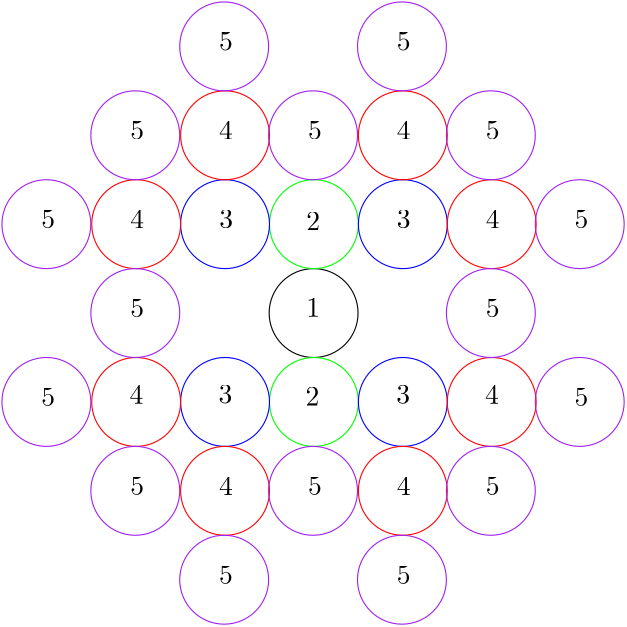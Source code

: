 <?xml version="1.0"?>
<!DOCTYPE ipe SYSTEM "ipe.dtd">
<ipe version="70005" creator="Ipe 7.1.1">
<info created="D:20140415193546" modified="D:20140416201019"/>
<ipestyle name="basic">
<symbol name="arrow/arc(spx)">
<path stroke="sym-stroke" fill="sym-stroke" pen="sym-pen">
0 0 m
-1 0.333 l
-1 -0.333 l
h
</path>
</symbol>
<symbol name="arrow/farc(spx)">
<path stroke="sym-stroke" fill="white" pen="sym-pen">
0 0 m
-1 0.333 l
-1 -0.333 l
h
</path>
</symbol>
<symbol name="mark/circle(sx)" transformations="translations">
<path fill="sym-stroke">
0.6 0 0 0.6 0 0 e
0.4 0 0 0.4 0 0 e
</path>
</symbol>
<symbol name="mark/disk(sx)" transformations="translations">
<path fill="sym-stroke">
0.6 0 0 0.6 0 0 e
</path>
</symbol>
<symbol name="mark/fdisk(sfx)" transformations="translations">
<group>
<path fill="sym-fill">
0.5 0 0 0.5 0 0 e
</path>
<path fill="sym-stroke" fillrule="eofill">
0.6 0 0 0.6 0 0 e
0.4 0 0 0.4 0 0 e
</path>
</group>
</symbol>
<symbol name="mark/box(sx)" transformations="translations">
<path fill="sym-stroke" fillrule="eofill">
-0.6 -0.6 m
0.6 -0.6 l
0.6 0.6 l
-0.6 0.6 l
h
-0.4 -0.4 m
0.4 -0.4 l
0.4 0.4 l
-0.4 0.4 l
h
</path>
</symbol>
<symbol name="mark/square(sx)" transformations="translations">
<path fill="sym-stroke">
-0.6 -0.6 m
0.6 -0.6 l
0.6 0.6 l
-0.6 0.6 l
h
</path>
</symbol>
<symbol name="mark/fsquare(sfx)" transformations="translations">
<group>
<path fill="sym-fill">
-0.5 -0.5 m
0.5 -0.5 l
0.5 0.5 l
-0.5 0.5 l
h
</path>
<path fill="sym-stroke" fillrule="eofill">
-0.6 -0.6 m
0.6 -0.6 l
0.6 0.6 l
-0.6 0.6 l
h
-0.4 -0.4 m
0.4 -0.4 l
0.4 0.4 l
-0.4 0.4 l
h
</path>
</group>
</symbol>
<symbol name="mark/cross(sx)" transformations="translations">
<group>
<path fill="sym-stroke">
-0.43 -0.57 m
0.57 0.43 l
0.43 0.57 l
-0.57 -0.43 l
h
</path>
<path fill="sym-stroke">
-0.43 0.57 m
0.57 -0.43 l
0.43 -0.57 l
-0.57 0.43 l
h
</path>
</group>
</symbol>
<symbol name="arrow/fnormal(spx)">
<path stroke="sym-stroke" fill="white" pen="sym-pen">
0 0 m
-1 0.333 l
-1 -0.333 l
h
</path>
</symbol>
<symbol name="arrow/pointed(spx)">
<path stroke="sym-stroke" fill="sym-stroke" pen="sym-pen">
0 0 m
-1 0.333 l
-0.8 0 l
-1 -0.333 l
h
</path>
</symbol>
<symbol name="arrow/fpointed(spx)">
<path stroke="sym-stroke" fill="white" pen="sym-pen">
0 0 m
-1 0.333 l
-0.8 0 l
-1 -0.333 l
h
</path>
</symbol>
<symbol name="arrow/linear(spx)">
<path stroke="sym-stroke" pen="sym-pen">
-1 0.333 m
0 0 l
-1 -0.333 l
</path>
</symbol>
<symbol name="arrow/fdouble(spx)">
<path stroke="sym-stroke" fill="white" pen="sym-pen">
0 0 m
-1 0.333 l
-1 -0.333 l
h
-1 0 m
-2 0.333 l
-2 -0.333 l
h
</path>
</symbol>
<symbol name="arrow/double(spx)">
<path stroke="sym-stroke" fill="sym-stroke" pen="sym-pen">
0 0 m
-1 0.333 l
-1 -0.333 l
h
-1 0 m
-2 0.333 l
-2 -0.333 l
h
</path>
</symbol>
<pen name="heavier" value="0.8"/>
<pen name="fat" value="1.2"/>
<pen name="ultrafat" value="2"/>
<symbolsize name="large" value="5"/>
<symbolsize name="small" value="2"/>
<symbolsize name="tiny" value="1.1"/>
<arrowsize name="large" value="10"/>
<arrowsize name="small" value="5"/>
<arrowsize name="tiny" value="3"/>
<color name="red" value="1 0 0"/>
<color name="green" value="0 1 0"/>
<color name="blue" value="0 0 1"/>
<color name="yellow" value="1 1 0"/>
<color name="orange" value="1 0.647 0"/>
<color name="gold" value="1 0.843 0"/>
<color name="purple" value="0.627 0.125 0.941"/>
<color name="gray" value="0.745"/>
<color name="brown" value="0.647 0.165 0.165"/>
<color name="navy" value="0 0 0.502"/>
<color name="pink" value="1 0.753 0.796"/>
<color name="seagreen" value="0.18 0.545 0.341"/>
<color name="turquoise" value="0.251 0.878 0.816"/>
<color name="violet" value="0.933 0.51 0.933"/>
<color name="darkblue" value="0 0 0.545"/>
<color name="darkcyan" value="0 0.545 0.545"/>
<color name="darkgray" value="0.663"/>
<color name="darkgreen" value="0 0.392 0"/>
<color name="darkmagenta" value="0.545 0 0.545"/>
<color name="darkorange" value="1 0.549 0"/>
<color name="darkred" value="0.545 0 0"/>
<color name="lightblue" value="0.678 0.847 0.902"/>
<color name="lightcyan" value="0.878 1 1"/>
<color name="lightgray" value="0.827"/>
<color name="lightgreen" value="0.565 0.933 0.565"/>
<color name="lightyellow" value="1 1 0.878"/>
<dashstyle name="dashed" value="[4] 0"/>
<dashstyle name="dotted" value="[1 3] 0"/>
<dashstyle name="dash dotted" value="[4 2 1 2] 0"/>
<dashstyle name="dash dot dotted" value="[4 2 1 2 1 2] 0"/>
<textsize name="large" value="\large"/>
<textsize name="Large" value="\Large"/>
<textsize name="LARGE" value="\LARGE"/>
<textsize name="huge" value="\huge"/>
<textsize name="Huge" value="\Huge"/>
<textsize name="small" value="\small"/>
<textsize name="footnote" value="\footnotesize"/>
<textsize name="tiny" value="\tiny"/>
<textstyle name="center" begin="\begin{center}" end="\end{center}"/>
<textstyle name="itemize" begin="\begin{itemize}" end="\end{itemize}"/>
<textstyle name="item" begin="\begin{itemize}\item{}" end="\end{itemize}"/>
<gridsize name="4 pts" value="4"/>
<gridsize name="8 pts (~3 mm)" value="8"/>
<gridsize name="16 pts (~6 mm)" value="16"/>
<gridsize name="32 pts (~12 mm)" value="32"/>
<gridsize name="10 pts (~3.5 mm)" value="10"/>
<gridsize name="20 pts (~7 mm)" value="20"/>
<gridsize name="14 pts (~5 mm)" value="14"/>
<gridsize name="28 pts (~10 mm)" value="28"/>
<gridsize name="56 pts (~20 mm)" value="56"/>
<anglesize name="90 deg" value="90"/>
<anglesize name="60 deg" value="60"/>
<anglesize name="45 deg" value="45"/>
<anglesize name="30 deg" value="30"/>
<anglesize name="22.5 deg" value="22.5"/>
<tiling name="falling" angle="-60" step="4" width="1"/>
<tiling name="rising" angle="30" step="4" width="1"/>
</ipestyle>
<page>
<layer name="alpha"/>
<view layers="alpha" active="alpha"/>
<path layer="alpha" stroke="black">
16 0 0 16 256 704 e
</path>
<path matrix="1 0 0 1 0.121918 31.9994" stroke="green">
16 0 0 16 256 704 e
</path>
<path matrix="1 0 0 1 0.121918 -32.0006" stroke="green">
16 0 0 16 256 704 e
</path>
<text matrix="1 0 0 1 8.80147 0" transformations="translations" pos="244.576 709.077" stroke="black" type="minipage" width="5.28088" valign="top">1</text>
<text matrix="1 0 0 1 8.80182 31.1819" transformations="translations" pos="244.576 709.077" stroke="black" type="minipage" width="5.28088" valign="top">2</text>
<text matrix="1 0 0 1 8.55035 -31.9372" transformations="translations" pos="244.576 709.077" stroke="black" type="minipage" width="5.28088" valign="top">2</text>
<path matrix="1 0 0 1 32.1219 31.9994" stroke="blue">
16 0 0 16 256 704 e
</path>
<path matrix="1 0 0 1 -31.8781 31.9994" stroke="blue">
16 0 0 16 256 704 e
</path>
<path matrix="1 0 0 1 -31.8781 -32.0006" stroke="blue">
16 0 0 16 256 704 e
</path>
<path matrix="1 0 0 1 32.1219 -32.0006" stroke="blue">
16 0 0 16 256 704 e
</path>
<text matrix="1 0 0 1 -22.5652 31.8998" transformations="translations" pos="244.576 709.077" stroke="black" type="minipage" width="5.28088" valign="top">3</text>
<text matrix="1 0 0 1 -22.8167 -31.2193" transformations="translations" pos="244.576 709.077" stroke="black" type="minipage" width="5.28088" valign="top">3</text>
<text matrix="1 0 0 1 41.3891 31.845" transformations="translations" pos="244.576 709.077" stroke="black" type="minipage" width="5.28088" valign="top">3</text>
<text matrix="1 0 0 1 41.1377 -31.2741" transformations="translations" pos="244.576 709.077" stroke="black" type="minipage" width="5.28088" valign="top">3</text>
<path matrix="1 0 0 1 64.1219 31.9994" stroke="red">
16 0 0 16 256 704 e
</path>
<path matrix="1 0 0 1 32.1219 63.9994" stroke="red">
16 0 0 16 256 704 e
</path>
<path matrix="1 0 0 1 64.1219 -32.0006" stroke="red">
16 0 0 16 256 704 e
</path>
<path matrix="1 0 0 1 32.1219 -64.0006" stroke="red">
16 0 0 16 256 704 e
</path>
<path matrix="1 0 0 1 -63.8781 -32.0006" stroke="red">
16 0 0 16 256 704 e
</path>
<path matrix="1 0 0 1 -31.8781 -64.0006" stroke="red">
16 0 0 16 256 704 e
</path>
<path matrix="1 0 0 1 -31.8781 63.9994" stroke="red">
16 0 0 16 256 704 e
</path>
<path matrix="1 0 0 1 -63.8781 31.9994" stroke="red">
16 0 0 16 256 704 e
</path>
<text matrix="1 0 0 1 73.3891 31.845" transformations="translations" pos="244.576 709.077" stroke="black" type="minipage" width="5.28088" valign="top">4</text>
<text matrix="1 0 0 1 73.1377 -31.2741" transformations="translations" pos="244.576 709.077" stroke="black" type="minipage" width="5.28088" valign="top">4</text>
<text matrix="1 0 0 1 -54.6109 31.845" transformations="translations" pos="244.576 709.077" stroke="black" type="minipage" width="5.28088" valign="top">4</text>
<text matrix="1 0 0 1 -54.8623 -31.2741" transformations="translations" pos="244.576 709.077" stroke="black" type="minipage" width="5.28088" valign="top">4</text>
<text matrix="1 0 0 1 41.3891 63.845" transformations="translations" pos="244.576 709.077" stroke="black" type="minipage" width="5.28088" valign="top">4</text>
<text matrix="1 0 0 1 -22.6109 63.845" transformations="translations" pos="244.576 709.077" stroke="black" type="minipage" width="5.28088" valign="top">4</text>
<text matrix="1 0 0 1 -22.6109 -64.155" transformations="translations" pos="244.576 709.077" stroke="black" type="minipage" width="5.28088" valign="top">4</text>
<text matrix="1 0 0 1 41.3891 -64.155" transformations="translations" pos="244.576 709.077" stroke="black" type="minipage" width="5.28088" valign="top">4</text>
<path matrix="1 0 0 1 63.8039 64.0014" stroke="purple">
16 0 0 16 256 704 e
</path>
<path matrix="1 0 0 1 63.8039 0.0014" stroke="purple">
16 0 0 16 256 704 e
</path>
<path matrix="1 0 0 1 -0.1961 64.0014" stroke="purple">
16 0 0 16 256 704 e
</path>
<path matrix="1 0 0 1 -64.1961 64.0014" stroke="purple">
16 0 0 16 256 704 e
</path>
<path matrix="1 0 0 1 -64.1961 0.0014" stroke="purple">
16 0 0 16 256 704 e
</path>
<path matrix="1 0 0 1 -64.1961 -63.9986" stroke="purple">
16 0 0 16 256 704 e
</path>
<path matrix="1 0 0 1 -0.1961 -63.9986" stroke="purple">
16 0 0 16 256 704 e
</path>
<path matrix="1 0 0 1 63.8039 -63.9986" stroke="purple">
16 0 0 16 256 704 e
</path>
<path matrix="1 0 0 1 31.8039 -95.9986" stroke="purple">
16 0 0 16 256 704 e
</path>
<path matrix="1 0 0 1 -32.1961 -95.9986" stroke="purple">
16 0 0 16 256 704 e
</path>
<path matrix="1 0 0 1 -96.1961 -31.9986" stroke="purple">
16 0 0 16 256 704 e
</path>
<path matrix="1 0 0 1 -96.1961 32.0014" stroke="purple">
16 0 0 16 256 704 e
</path>
<path matrix="1 0 0 1 -32.1961 96.0014" stroke="purple">
16 0 0 16 256 704 e
</path>
<path matrix="1 0 0 1 31.8039 96.0014" stroke="purple">
16 0 0 16 256 704 e
</path>
<path matrix="1 0 0 1 95.8039 32.0014" stroke="purple">
16 0 0 16 256 704 e
</path>
<path matrix="1 0 0 1 95.8039 -31.9986" stroke="purple">
16 0 0 16 256 704 e
</path>
<text matrix="1 0 0 1 -86.6109 31.845" transformations="translations" pos="244.576 709.077" stroke="black" type="minipage" width="5.28088" valign="top">5</text>
<text matrix="1 0 0 1 -54.6109 63.845" transformations="translations" pos="244.576 709.077" stroke="black" type="minipage" width="5.28088" valign="top">5</text>
<text matrix="1 0 0 1 -22.6109 95.845" transformations="translations" pos="244.576 709.077" stroke="black" type="minipage" width="5.28088" valign="top">5</text>
<text matrix="1 0 0 1 41.3891 95.845" transformations="translations" pos="244.576 709.077" stroke="black" type="minipage" width="5.28088" valign="top">5</text>
<text matrix="1 0 0 1 73.3891 63.845" transformations="translations" pos="244.576 709.077" stroke="black" type="minipage" width="5.28088" valign="top">5</text>
<text matrix="1 0 0 1 105.389 31.845" transformations="translations" pos="244.576 709.077" stroke="black" type="minipage" width="5.28088" valign="top">5</text>
<text matrix="1 0 0 1 105.389 -32.155" transformations="translations" pos="244.576 709.077" stroke="black" type="minipage" width="5.28088" valign="top">5</text>
<text matrix="1 0 0 1 73.3891 -0.155" transformations="translations" pos="244.576 709.077" stroke="black" type="minipage" width="5.28088" valign="top">5</text>
<text matrix="1 0 0 1 9.3891 63.845" transformations="translations" pos="244.576 709.077" stroke="black" type="minipage" width="5.28088" valign="top">5</text>
<text matrix="1 0 0 1 9.3891 -64.155" transformations="translations" pos="244.576 709.077" stroke="black" type="minipage" width="5.28088" valign="top">5</text>
<text matrix="1 0 0 1 73.3891 -64.155" transformations="translations" pos="244.576 709.077" stroke="black" type="minipage" width="5.28088" valign="top">5</text>
<text matrix="1 0 0 1 41.3891 -96.155" transformations="translations" pos="244.576 709.077" stroke="black" type="minipage" width="5.28088" valign="top">5</text>
<text matrix="1 0 0 1 -22.6109 -96.155" transformations="translations" pos="244.576 709.077" stroke="black" type="minipage" width="5.28088" valign="top">5</text>
<text matrix="1 0 0 1 -54.6109 -64.155" transformations="translations" pos="244.576 709.077" stroke="black" type="minipage" width="5.28088" valign="top">5</text>
<text matrix="1 0 0 1 -86.6109 -32.155" transformations="translations" pos="244.576 709.077" stroke="black" type="minipage" width="5.28088" valign="top">5</text>
<text matrix="1 0 0 1 -54.6109 -0.155" transformations="translations" pos="244.576 709.077" stroke="black" type="minipage" width="5.28088" valign="top">5</text>
</page>
</ipe>
